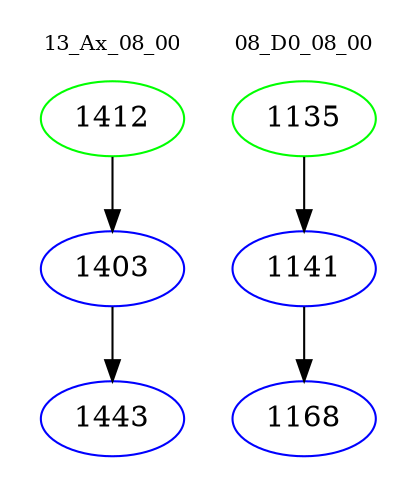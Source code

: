 digraph{
subgraph cluster_0 {
color = white
label = "13_Ax_08_00";
fontsize=10;
T0_1412 [label="1412", color="green"]
T0_1412 -> T0_1403 [color="black"]
T0_1403 [label="1403", color="blue"]
T0_1403 -> T0_1443 [color="black"]
T0_1443 [label="1443", color="blue"]
}
subgraph cluster_1 {
color = white
label = "08_D0_08_00";
fontsize=10;
T1_1135 [label="1135", color="green"]
T1_1135 -> T1_1141 [color="black"]
T1_1141 [label="1141", color="blue"]
T1_1141 -> T1_1168 [color="black"]
T1_1168 [label="1168", color="blue"]
}
}
